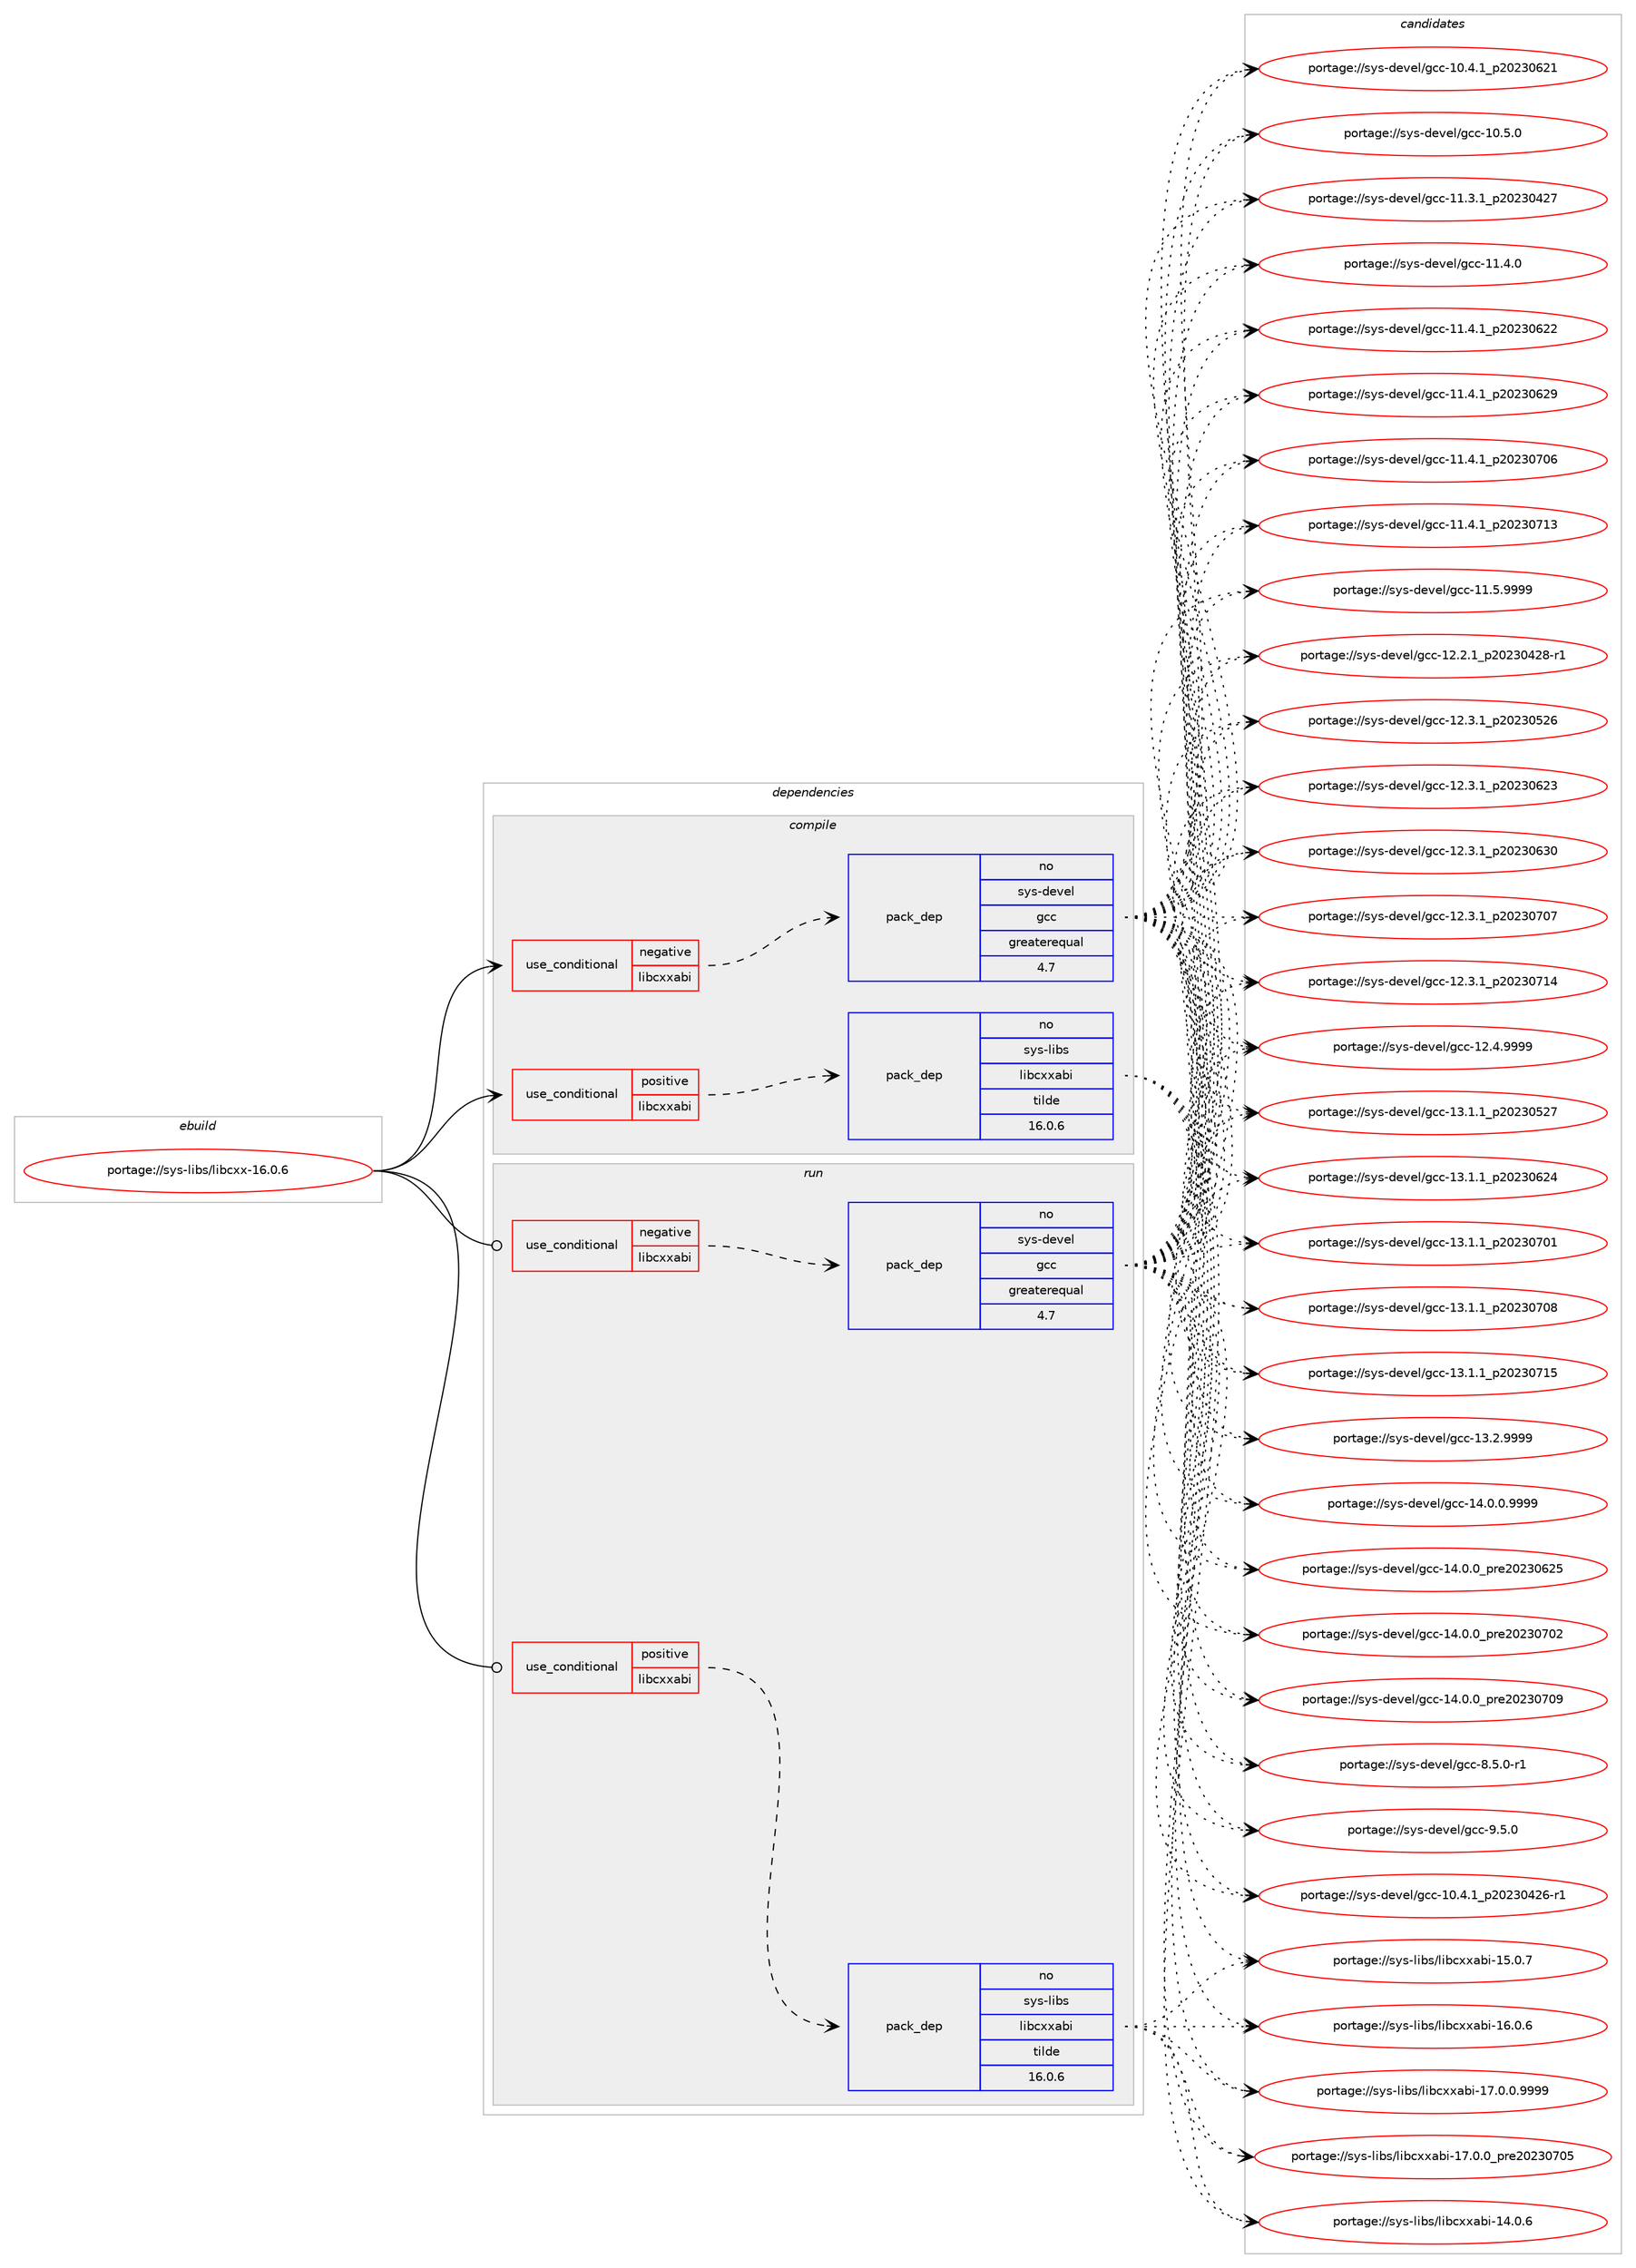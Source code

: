 digraph prolog {

# *************
# Graph options
# *************

newrank=true;
concentrate=true;
compound=true;
graph [rankdir=LR,fontname=Helvetica,fontsize=10,ranksep=1.5];#, ranksep=2.5, nodesep=0.2];
edge  [arrowhead=vee];
node  [fontname=Helvetica,fontsize=10];

# **********
# The ebuild
# **********

subgraph cluster_leftcol {
color=gray;
rank=same;
label=<<i>ebuild</i>>;
id [label="portage://sys-libs/libcxx-16.0.6", color=red, width=4, href="../sys-libs/libcxx-16.0.6.svg"];
}

# ****************
# The dependencies
# ****************

subgraph cluster_midcol {
color=gray;
label=<<i>dependencies</i>>;
subgraph cluster_compile {
fillcolor="#eeeeee";
style=filled;
label=<<i>compile</i>>;
subgraph cond1021 {
dependency1874 [label=<<TABLE BORDER="0" CELLBORDER="1" CELLSPACING="0" CELLPADDING="4"><TR><TD ROWSPAN="3" CELLPADDING="10">use_conditional</TD></TR><TR><TD>negative</TD></TR><TR><TD>libcxxabi</TD></TR></TABLE>>, shape=none, color=red];
subgraph pack838 {
dependency1875 [label=<<TABLE BORDER="0" CELLBORDER="1" CELLSPACING="0" CELLPADDING="4" WIDTH="220"><TR><TD ROWSPAN="6" CELLPADDING="30">pack_dep</TD></TR><TR><TD WIDTH="110">no</TD></TR><TR><TD>sys-devel</TD></TR><TR><TD>gcc</TD></TR><TR><TD>greaterequal</TD></TR><TR><TD>4.7</TD></TR></TABLE>>, shape=none, color=blue];
}
dependency1874:e -> dependency1875:w [weight=20,style="dashed",arrowhead="vee"];
}
id:e -> dependency1874:w [weight=20,style="solid",arrowhead="vee"];
subgraph cond1022 {
dependency1876 [label=<<TABLE BORDER="0" CELLBORDER="1" CELLSPACING="0" CELLPADDING="4"><TR><TD ROWSPAN="3" CELLPADDING="10">use_conditional</TD></TR><TR><TD>positive</TD></TR><TR><TD>libcxxabi</TD></TR></TABLE>>, shape=none, color=red];
subgraph pack839 {
dependency1877 [label=<<TABLE BORDER="0" CELLBORDER="1" CELLSPACING="0" CELLPADDING="4" WIDTH="220"><TR><TD ROWSPAN="6" CELLPADDING="30">pack_dep</TD></TR><TR><TD WIDTH="110">no</TD></TR><TR><TD>sys-libs</TD></TR><TR><TD>libcxxabi</TD></TR><TR><TD>tilde</TD></TR><TR><TD>16.0.6</TD></TR></TABLE>>, shape=none, color=blue];
}
dependency1876:e -> dependency1877:w [weight=20,style="dashed",arrowhead="vee"];
}
id:e -> dependency1876:w [weight=20,style="solid",arrowhead="vee"];
# *** BEGIN UNKNOWN DEPENDENCY TYPE (TODO) ***
# id -> package_dependency(portage://sys-libs/libcxx-16.0.6,install,no,sys-devel,llvm,none,[,,],[slot(16)],[])
# *** END UNKNOWN DEPENDENCY TYPE (TODO) ***

# *** BEGIN UNKNOWN DEPENDENCY TYPE (TODO) ***
# id -> package_dependency(portage://sys-libs/libcxx-16.0.6,install,strong,sys-devel,llvm,none,[,,],[slot(0)],[])
# *** END UNKNOWN DEPENDENCY TYPE (TODO) ***

}
subgraph cluster_compileandrun {
fillcolor="#eeeeee";
style=filled;
label=<<i>compile and run</i>>;
}
subgraph cluster_run {
fillcolor="#eeeeee";
style=filled;
label=<<i>run</i>>;
subgraph cond1023 {
dependency1878 [label=<<TABLE BORDER="0" CELLBORDER="1" CELLSPACING="0" CELLPADDING="4"><TR><TD ROWSPAN="3" CELLPADDING="10">use_conditional</TD></TR><TR><TD>negative</TD></TR><TR><TD>libcxxabi</TD></TR></TABLE>>, shape=none, color=red];
subgraph pack840 {
dependency1879 [label=<<TABLE BORDER="0" CELLBORDER="1" CELLSPACING="0" CELLPADDING="4" WIDTH="220"><TR><TD ROWSPAN="6" CELLPADDING="30">pack_dep</TD></TR><TR><TD WIDTH="110">no</TD></TR><TR><TD>sys-devel</TD></TR><TR><TD>gcc</TD></TR><TR><TD>greaterequal</TD></TR><TR><TD>4.7</TD></TR></TABLE>>, shape=none, color=blue];
}
dependency1878:e -> dependency1879:w [weight=20,style="dashed",arrowhead="vee"];
}
id:e -> dependency1878:w [weight=20,style="solid",arrowhead="odot"];
subgraph cond1024 {
dependency1880 [label=<<TABLE BORDER="0" CELLBORDER="1" CELLSPACING="0" CELLPADDING="4"><TR><TD ROWSPAN="3" CELLPADDING="10">use_conditional</TD></TR><TR><TD>positive</TD></TR><TR><TD>libcxxabi</TD></TR></TABLE>>, shape=none, color=red];
subgraph pack841 {
dependency1881 [label=<<TABLE BORDER="0" CELLBORDER="1" CELLSPACING="0" CELLPADDING="4" WIDTH="220"><TR><TD ROWSPAN="6" CELLPADDING="30">pack_dep</TD></TR><TR><TD WIDTH="110">no</TD></TR><TR><TD>sys-libs</TD></TR><TR><TD>libcxxabi</TD></TR><TR><TD>tilde</TD></TR><TR><TD>16.0.6</TD></TR></TABLE>>, shape=none, color=blue];
}
dependency1880:e -> dependency1881:w [weight=20,style="dashed",arrowhead="vee"];
}
id:e -> dependency1880:w [weight=20,style="solid",arrowhead="odot"];
}
}

# **************
# The candidates
# **************

subgraph cluster_choices {
rank=same;
color=gray;
label=<<i>candidates</i>>;

subgraph choice838 {
color=black;
nodesep=1;
choice11512111545100101118101108471039999454948465246499511250485051485250544511449 [label="portage://sys-devel/gcc-10.4.1_p20230426-r1", color=red, width=4,href="../sys-devel/gcc-10.4.1_p20230426-r1.svg"];
choice1151211154510010111810110847103999945494846524649951125048505148545049 [label="portage://sys-devel/gcc-10.4.1_p20230621", color=red, width=4,href="../sys-devel/gcc-10.4.1_p20230621.svg"];
choice1151211154510010111810110847103999945494846534648 [label="portage://sys-devel/gcc-10.5.0", color=red, width=4,href="../sys-devel/gcc-10.5.0.svg"];
choice1151211154510010111810110847103999945494946514649951125048505148525055 [label="portage://sys-devel/gcc-11.3.1_p20230427", color=red, width=4,href="../sys-devel/gcc-11.3.1_p20230427.svg"];
choice1151211154510010111810110847103999945494946524648 [label="portage://sys-devel/gcc-11.4.0", color=red, width=4,href="../sys-devel/gcc-11.4.0.svg"];
choice1151211154510010111810110847103999945494946524649951125048505148545050 [label="portage://sys-devel/gcc-11.4.1_p20230622", color=red, width=4,href="../sys-devel/gcc-11.4.1_p20230622.svg"];
choice1151211154510010111810110847103999945494946524649951125048505148545057 [label="portage://sys-devel/gcc-11.4.1_p20230629", color=red, width=4,href="../sys-devel/gcc-11.4.1_p20230629.svg"];
choice1151211154510010111810110847103999945494946524649951125048505148554854 [label="portage://sys-devel/gcc-11.4.1_p20230706", color=red, width=4,href="../sys-devel/gcc-11.4.1_p20230706.svg"];
choice1151211154510010111810110847103999945494946524649951125048505148554951 [label="portage://sys-devel/gcc-11.4.1_p20230713", color=red, width=4,href="../sys-devel/gcc-11.4.1_p20230713.svg"];
choice1151211154510010111810110847103999945494946534657575757 [label="portage://sys-devel/gcc-11.5.9999", color=red, width=4,href="../sys-devel/gcc-11.5.9999.svg"];
choice11512111545100101118101108471039999454950465046499511250485051485250564511449 [label="portage://sys-devel/gcc-12.2.1_p20230428-r1", color=red, width=4,href="../sys-devel/gcc-12.2.1_p20230428-r1.svg"];
choice1151211154510010111810110847103999945495046514649951125048505148535054 [label="portage://sys-devel/gcc-12.3.1_p20230526", color=red, width=4,href="../sys-devel/gcc-12.3.1_p20230526.svg"];
choice1151211154510010111810110847103999945495046514649951125048505148545051 [label="portage://sys-devel/gcc-12.3.1_p20230623", color=red, width=4,href="../sys-devel/gcc-12.3.1_p20230623.svg"];
choice1151211154510010111810110847103999945495046514649951125048505148545148 [label="portage://sys-devel/gcc-12.3.1_p20230630", color=red, width=4,href="../sys-devel/gcc-12.3.1_p20230630.svg"];
choice1151211154510010111810110847103999945495046514649951125048505148554855 [label="portage://sys-devel/gcc-12.3.1_p20230707", color=red, width=4,href="../sys-devel/gcc-12.3.1_p20230707.svg"];
choice1151211154510010111810110847103999945495046514649951125048505148554952 [label="portage://sys-devel/gcc-12.3.1_p20230714", color=red, width=4,href="../sys-devel/gcc-12.3.1_p20230714.svg"];
choice1151211154510010111810110847103999945495046524657575757 [label="portage://sys-devel/gcc-12.4.9999", color=red, width=4,href="../sys-devel/gcc-12.4.9999.svg"];
choice1151211154510010111810110847103999945495146494649951125048505148535055 [label="portage://sys-devel/gcc-13.1.1_p20230527", color=red, width=4,href="../sys-devel/gcc-13.1.1_p20230527.svg"];
choice1151211154510010111810110847103999945495146494649951125048505148545052 [label="portage://sys-devel/gcc-13.1.1_p20230624", color=red, width=4,href="../sys-devel/gcc-13.1.1_p20230624.svg"];
choice1151211154510010111810110847103999945495146494649951125048505148554849 [label="portage://sys-devel/gcc-13.1.1_p20230701", color=red, width=4,href="../sys-devel/gcc-13.1.1_p20230701.svg"];
choice1151211154510010111810110847103999945495146494649951125048505148554856 [label="portage://sys-devel/gcc-13.1.1_p20230708", color=red, width=4,href="../sys-devel/gcc-13.1.1_p20230708.svg"];
choice1151211154510010111810110847103999945495146494649951125048505148554953 [label="portage://sys-devel/gcc-13.1.1_p20230715", color=red, width=4,href="../sys-devel/gcc-13.1.1_p20230715.svg"];
choice1151211154510010111810110847103999945495146504657575757 [label="portage://sys-devel/gcc-13.2.9999", color=red, width=4,href="../sys-devel/gcc-13.2.9999.svg"];
choice11512111545100101118101108471039999454952464846484657575757 [label="portage://sys-devel/gcc-14.0.0.9999", color=red, width=4,href="../sys-devel/gcc-14.0.0.9999.svg"];
choice1151211154510010111810110847103999945495246484648951121141015048505148545053 [label="portage://sys-devel/gcc-14.0.0_pre20230625", color=red, width=4,href="../sys-devel/gcc-14.0.0_pre20230625.svg"];
choice1151211154510010111810110847103999945495246484648951121141015048505148554850 [label="portage://sys-devel/gcc-14.0.0_pre20230702", color=red, width=4,href="../sys-devel/gcc-14.0.0_pre20230702.svg"];
choice1151211154510010111810110847103999945495246484648951121141015048505148554857 [label="portage://sys-devel/gcc-14.0.0_pre20230709", color=red, width=4,href="../sys-devel/gcc-14.0.0_pre20230709.svg"];
choice115121115451001011181011084710399994556465346484511449 [label="portage://sys-devel/gcc-8.5.0-r1", color=red, width=4,href="../sys-devel/gcc-8.5.0-r1.svg"];
choice11512111545100101118101108471039999455746534648 [label="portage://sys-devel/gcc-9.5.0", color=red, width=4,href="../sys-devel/gcc-9.5.0.svg"];
dependency1875:e -> choice11512111545100101118101108471039999454948465246499511250485051485250544511449:w [style=dotted,weight="100"];
dependency1875:e -> choice1151211154510010111810110847103999945494846524649951125048505148545049:w [style=dotted,weight="100"];
dependency1875:e -> choice1151211154510010111810110847103999945494846534648:w [style=dotted,weight="100"];
dependency1875:e -> choice1151211154510010111810110847103999945494946514649951125048505148525055:w [style=dotted,weight="100"];
dependency1875:e -> choice1151211154510010111810110847103999945494946524648:w [style=dotted,weight="100"];
dependency1875:e -> choice1151211154510010111810110847103999945494946524649951125048505148545050:w [style=dotted,weight="100"];
dependency1875:e -> choice1151211154510010111810110847103999945494946524649951125048505148545057:w [style=dotted,weight="100"];
dependency1875:e -> choice1151211154510010111810110847103999945494946524649951125048505148554854:w [style=dotted,weight="100"];
dependency1875:e -> choice1151211154510010111810110847103999945494946524649951125048505148554951:w [style=dotted,weight="100"];
dependency1875:e -> choice1151211154510010111810110847103999945494946534657575757:w [style=dotted,weight="100"];
dependency1875:e -> choice11512111545100101118101108471039999454950465046499511250485051485250564511449:w [style=dotted,weight="100"];
dependency1875:e -> choice1151211154510010111810110847103999945495046514649951125048505148535054:w [style=dotted,weight="100"];
dependency1875:e -> choice1151211154510010111810110847103999945495046514649951125048505148545051:w [style=dotted,weight="100"];
dependency1875:e -> choice1151211154510010111810110847103999945495046514649951125048505148545148:w [style=dotted,weight="100"];
dependency1875:e -> choice1151211154510010111810110847103999945495046514649951125048505148554855:w [style=dotted,weight="100"];
dependency1875:e -> choice1151211154510010111810110847103999945495046514649951125048505148554952:w [style=dotted,weight="100"];
dependency1875:e -> choice1151211154510010111810110847103999945495046524657575757:w [style=dotted,weight="100"];
dependency1875:e -> choice1151211154510010111810110847103999945495146494649951125048505148535055:w [style=dotted,weight="100"];
dependency1875:e -> choice1151211154510010111810110847103999945495146494649951125048505148545052:w [style=dotted,weight="100"];
dependency1875:e -> choice1151211154510010111810110847103999945495146494649951125048505148554849:w [style=dotted,weight="100"];
dependency1875:e -> choice1151211154510010111810110847103999945495146494649951125048505148554856:w [style=dotted,weight="100"];
dependency1875:e -> choice1151211154510010111810110847103999945495146494649951125048505148554953:w [style=dotted,weight="100"];
dependency1875:e -> choice1151211154510010111810110847103999945495146504657575757:w [style=dotted,weight="100"];
dependency1875:e -> choice11512111545100101118101108471039999454952464846484657575757:w [style=dotted,weight="100"];
dependency1875:e -> choice1151211154510010111810110847103999945495246484648951121141015048505148545053:w [style=dotted,weight="100"];
dependency1875:e -> choice1151211154510010111810110847103999945495246484648951121141015048505148554850:w [style=dotted,weight="100"];
dependency1875:e -> choice1151211154510010111810110847103999945495246484648951121141015048505148554857:w [style=dotted,weight="100"];
dependency1875:e -> choice115121115451001011181011084710399994556465346484511449:w [style=dotted,weight="100"];
dependency1875:e -> choice11512111545100101118101108471039999455746534648:w [style=dotted,weight="100"];
}
subgraph choice839 {
color=black;
nodesep=1;
choice1151211154510810598115471081059899120120979810545495246484654 [label="portage://sys-libs/libcxxabi-14.0.6", color=red, width=4,href="../sys-libs/libcxxabi-14.0.6.svg"];
choice1151211154510810598115471081059899120120979810545495346484655 [label="portage://sys-libs/libcxxabi-15.0.7", color=red, width=4,href="../sys-libs/libcxxabi-15.0.7.svg"];
choice1151211154510810598115471081059899120120979810545495446484654 [label="portage://sys-libs/libcxxabi-16.0.6", color=red, width=4,href="../sys-libs/libcxxabi-16.0.6.svg"];
choice11512111545108105981154710810598991201209798105454955464846484657575757 [label="portage://sys-libs/libcxxabi-17.0.0.9999", color=red, width=4,href="../sys-libs/libcxxabi-17.0.0.9999.svg"];
choice1151211154510810598115471081059899120120979810545495546484648951121141015048505148554853 [label="portage://sys-libs/libcxxabi-17.0.0_pre20230705", color=red, width=4,href="../sys-libs/libcxxabi-17.0.0_pre20230705.svg"];
dependency1877:e -> choice1151211154510810598115471081059899120120979810545495246484654:w [style=dotted,weight="100"];
dependency1877:e -> choice1151211154510810598115471081059899120120979810545495346484655:w [style=dotted,weight="100"];
dependency1877:e -> choice1151211154510810598115471081059899120120979810545495446484654:w [style=dotted,weight="100"];
dependency1877:e -> choice11512111545108105981154710810598991201209798105454955464846484657575757:w [style=dotted,weight="100"];
dependency1877:e -> choice1151211154510810598115471081059899120120979810545495546484648951121141015048505148554853:w [style=dotted,weight="100"];
}
subgraph choice840 {
color=black;
nodesep=1;
choice11512111545100101118101108471039999454948465246499511250485051485250544511449 [label="portage://sys-devel/gcc-10.4.1_p20230426-r1", color=red, width=4,href="../sys-devel/gcc-10.4.1_p20230426-r1.svg"];
choice1151211154510010111810110847103999945494846524649951125048505148545049 [label="portage://sys-devel/gcc-10.4.1_p20230621", color=red, width=4,href="../sys-devel/gcc-10.4.1_p20230621.svg"];
choice1151211154510010111810110847103999945494846534648 [label="portage://sys-devel/gcc-10.5.0", color=red, width=4,href="../sys-devel/gcc-10.5.0.svg"];
choice1151211154510010111810110847103999945494946514649951125048505148525055 [label="portage://sys-devel/gcc-11.3.1_p20230427", color=red, width=4,href="../sys-devel/gcc-11.3.1_p20230427.svg"];
choice1151211154510010111810110847103999945494946524648 [label="portage://sys-devel/gcc-11.4.0", color=red, width=4,href="../sys-devel/gcc-11.4.0.svg"];
choice1151211154510010111810110847103999945494946524649951125048505148545050 [label="portage://sys-devel/gcc-11.4.1_p20230622", color=red, width=4,href="../sys-devel/gcc-11.4.1_p20230622.svg"];
choice1151211154510010111810110847103999945494946524649951125048505148545057 [label="portage://sys-devel/gcc-11.4.1_p20230629", color=red, width=4,href="../sys-devel/gcc-11.4.1_p20230629.svg"];
choice1151211154510010111810110847103999945494946524649951125048505148554854 [label="portage://sys-devel/gcc-11.4.1_p20230706", color=red, width=4,href="../sys-devel/gcc-11.4.1_p20230706.svg"];
choice1151211154510010111810110847103999945494946524649951125048505148554951 [label="portage://sys-devel/gcc-11.4.1_p20230713", color=red, width=4,href="../sys-devel/gcc-11.4.1_p20230713.svg"];
choice1151211154510010111810110847103999945494946534657575757 [label="portage://sys-devel/gcc-11.5.9999", color=red, width=4,href="../sys-devel/gcc-11.5.9999.svg"];
choice11512111545100101118101108471039999454950465046499511250485051485250564511449 [label="portage://sys-devel/gcc-12.2.1_p20230428-r1", color=red, width=4,href="../sys-devel/gcc-12.2.1_p20230428-r1.svg"];
choice1151211154510010111810110847103999945495046514649951125048505148535054 [label="portage://sys-devel/gcc-12.3.1_p20230526", color=red, width=4,href="../sys-devel/gcc-12.3.1_p20230526.svg"];
choice1151211154510010111810110847103999945495046514649951125048505148545051 [label="portage://sys-devel/gcc-12.3.1_p20230623", color=red, width=4,href="../sys-devel/gcc-12.3.1_p20230623.svg"];
choice1151211154510010111810110847103999945495046514649951125048505148545148 [label="portage://sys-devel/gcc-12.3.1_p20230630", color=red, width=4,href="../sys-devel/gcc-12.3.1_p20230630.svg"];
choice1151211154510010111810110847103999945495046514649951125048505148554855 [label="portage://sys-devel/gcc-12.3.1_p20230707", color=red, width=4,href="../sys-devel/gcc-12.3.1_p20230707.svg"];
choice1151211154510010111810110847103999945495046514649951125048505148554952 [label="portage://sys-devel/gcc-12.3.1_p20230714", color=red, width=4,href="../sys-devel/gcc-12.3.1_p20230714.svg"];
choice1151211154510010111810110847103999945495046524657575757 [label="portage://sys-devel/gcc-12.4.9999", color=red, width=4,href="../sys-devel/gcc-12.4.9999.svg"];
choice1151211154510010111810110847103999945495146494649951125048505148535055 [label="portage://sys-devel/gcc-13.1.1_p20230527", color=red, width=4,href="../sys-devel/gcc-13.1.1_p20230527.svg"];
choice1151211154510010111810110847103999945495146494649951125048505148545052 [label="portage://sys-devel/gcc-13.1.1_p20230624", color=red, width=4,href="../sys-devel/gcc-13.1.1_p20230624.svg"];
choice1151211154510010111810110847103999945495146494649951125048505148554849 [label="portage://sys-devel/gcc-13.1.1_p20230701", color=red, width=4,href="../sys-devel/gcc-13.1.1_p20230701.svg"];
choice1151211154510010111810110847103999945495146494649951125048505148554856 [label="portage://sys-devel/gcc-13.1.1_p20230708", color=red, width=4,href="../sys-devel/gcc-13.1.1_p20230708.svg"];
choice1151211154510010111810110847103999945495146494649951125048505148554953 [label="portage://sys-devel/gcc-13.1.1_p20230715", color=red, width=4,href="../sys-devel/gcc-13.1.1_p20230715.svg"];
choice1151211154510010111810110847103999945495146504657575757 [label="portage://sys-devel/gcc-13.2.9999", color=red, width=4,href="../sys-devel/gcc-13.2.9999.svg"];
choice11512111545100101118101108471039999454952464846484657575757 [label="portage://sys-devel/gcc-14.0.0.9999", color=red, width=4,href="../sys-devel/gcc-14.0.0.9999.svg"];
choice1151211154510010111810110847103999945495246484648951121141015048505148545053 [label="portage://sys-devel/gcc-14.0.0_pre20230625", color=red, width=4,href="../sys-devel/gcc-14.0.0_pre20230625.svg"];
choice1151211154510010111810110847103999945495246484648951121141015048505148554850 [label="portage://sys-devel/gcc-14.0.0_pre20230702", color=red, width=4,href="../sys-devel/gcc-14.0.0_pre20230702.svg"];
choice1151211154510010111810110847103999945495246484648951121141015048505148554857 [label="portage://sys-devel/gcc-14.0.0_pre20230709", color=red, width=4,href="../sys-devel/gcc-14.0.0_pre20230709.svg"];
choice115121115451001011181011084710399994556465346484511449 [label="portage://sys-devel/gcc-8.5.0-r1", color=red, width=4,href="../sys-devel/gcc-8.5.0-r1.svg"];
choice11512111545100101118101108471039999455746534648 [label="portage://sys-devel/gcc-9.5.0", color=red, width=4,href="../sys-devel/gcc-9.5.0.svg"];
dependency1879:e -> choice11512111545100101118101108471039999454948465246499511250485051485250544511449:w [style=dotted,weight="100"];
dependency1879:e -> choice1151211154510010111810110847103999945494846524649951125048505148545049:w [style=dotted,weight="100"];
dependency1879:e -> choice1151211154510010111810110847103999945494846534648:w [style=dotted,weight="100"];
dependency1879:e -> choice1151211154510010111810110847103999945494946514649951125048505148525055:w [style=dotted,weight="100"];
dependency1879:e -> choice1151211154510010111810110847103999945494946524648:w [style=dotted,weight="100"];
dependency1879:e -> choice1151211154510010111810110847103999945494946524649951125048505148545050:w [style=dotted,weight="100"];
dependency1879:e -> choice1151211154510010111810110847103999945494946524649951125048505148545057:w [style=dotted,weight="100"];
dependency1879:e -> choice1151211154510010111810110847103999945494946524649951125048505148554854:w [style=dotted,weight="100"];
dependency1879:e -> choice1151211154510010111810110847103999945494946524649951125048505148554951:w [style=dotted,weight="100"];
dependency1879:e -> choice1151211154510010111810110847103999945494946534657575757:w [style=dotted,weight="100"];
dependency1879:e -> choice11512111545100101118101108471039999454950465046499511250485051485250564511449:w [style=dotted,weight="100"];
dependency1879:e -> choice1151211154510010111810110847103999945495046514649951125048505148535054:w [style=dotted,weight="100"];
dependency1879:e -> choice1151211154510010111810110847103999945495046514649951125048505148545051:w [style=dotted,weight="100"];
dependency1879:e -> choice1151211154510010111810110847103999945495046514649951125048505148545148:w [style=dotted,weight="100"];
dependency1879:e -> choice1151211154510010111810110847103999945495046514649951125048505148554855:w [style=dotted,weight="100"];
dependency1879:e -> choice1151211154510010111810110847103999945495046514649951125048505148554952:w [style=dotted,weight="100"];
dependency1879:e -> choice1151211154510010111810110847103999945495046524657575757:w [style=dotted,weight="100"];
dependency1879:e -> choice1151211154510010111810110847103999945495146494649951125048505148535055:w [style=dotted,weight="100"];
dependency1879:e -> choice1151211154510010111810110847103999945495146494649951125048505148545052:w [style=dotted,weight="100"];
dependency1879:e -> choice1151211154510010111810110847103999945495146494649951125048505148554849:w [style=dotted,weight="100"];
dependency1879:e -> choice1151211154510010111810110847103999945495146494649951125048505148554856:w [style=dotted,weight="100"];
dependency1879:e -> choice1151211154510010111810110847103999945495146494649951125048505148554953:w [style=dotted,weight="100"];
dependency1879:e -> choice1151211154510010111810110847103999945495146504657575757:w [style=dotted,weight="100"];
dependency1879:e -> choice11512111545100101118101108471039999454952464846484657575757:w [style=dotted,weight="100"];
dependency1879:e -> choice1151211154510010111810110847103999945495246484648951121141015048505148545053:w [style=dotted,weight="100"];
dependency1879:e -> choice1151211154510010111810110847103999945495246484648951121141015048505148554850:w [style=dotted,weight="100"];
dependency1879:e -> choice1151211154510010111810110847103999945495246484648951121141015048505148554857:w [style=dotted,weight="100"];
dependency1879:e -> choice115121115451001011181011084710399994556465346484511449:w [style=dotted,weight="100"];
dependency1879:e -> choice11512111545100101118101108471039999455746534648:w [style=dotted,weight="100"];
}
subgraph choice841 {
color=black;
nodesep=1;
choice1151211154510810598115471081059899120120979810545495246484654 [label="portage://sys-libs/libcxxabi-14.0.6", color=red, width=4,href="../sys-libs/libcxxabi-14.0.6.svg"];
choice1151211154510810598115471081059899120120979810545495346484655 [label="portage://sys-libs/libcxxabi-15.0.7", color=red, width=4,href="../sys-libs/libcxxabi-15.0.7.svg"];
choice1151211154510810598115471081059899120120979810545495446484654 [label="portage://sys-libs/libcxxabi-16.0.6", color=red, width=4,href="../sys-libs/libcxxabi-16.0.6.svg"];
choice11512111545108105981154710810598991201209798105454955464846484657575757 [label="portage://sys-libs/libcxxabi-17.0.0.9999", color=red, width=4,href="../sys-libs/libcxxabi-17.0.0.9999.svg"];
choice1151211154510810598115471081059899120120979810545495546484648951121141015048505148554853 [label="portage://sys-libs/libcxxabi-17.0.0_pre20230705", color=red, width=4,href="../sys-libs/libcxxabi-17.0.0_pre20230705.svg"];
dependency1881:e -> choice1151211154510810598115471081059899120120979810545495246484654:w [style=dotted,weight="100"];
dependency1881:e -> choice1151211154510810598115471081059899120120979810545495346484655:w [style=dotted,weight="100"];
dependency1881:e -> choice1151211154510810598115471081059899120120979810545495446484654:w [style=dotted,weight="100"];
dependency1881:e -> choice11512111545108105981154710810598991201209798105454955464846484657575757:w [style=dotted,weight="100"];
dependency1881:e -> choice1151211154510810598115471081059899120120979810545495546484648951121141015048505148554853:w [style=dotted,weight="100"];
}
}

}
